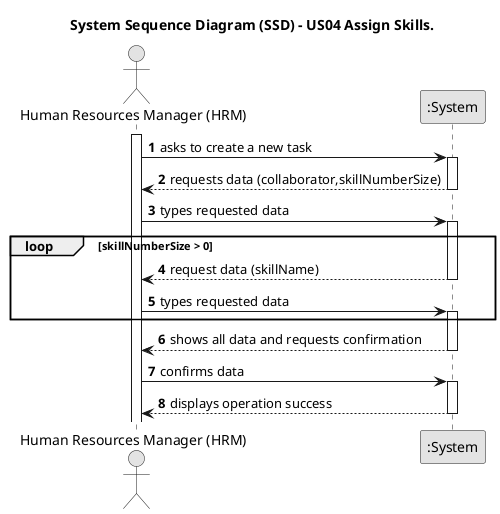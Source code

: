 @startuml
skinparam monochrome true
skinparam packageStyle rectangle
skinparam shadowing false

title System Sequence Diagram (SSD) - US04 Assign Skills.

autonumber

actor "Human Resources Manager (HRM)" as HRM
participant ":System" as System

activate HRM

    HRM -> System : asks to create a new task
    activate System

        System --> HRM : requests data (collaborator,skillNumberSize)
    deactivate System

    HRM -> System : types requested data
    activate System
 loop skillNumberSize > 0
        System --> HRM : request data (skillName)
    deactivate System
    HRM -> System : types requested data
    activate System
 end loop

        System --> HRM : shows all data and requests confirmation
    deactivate System

    HRM -> System : confirms data
    activate System

        System --> HRM : displays operation success
    deactivate System

@enduml